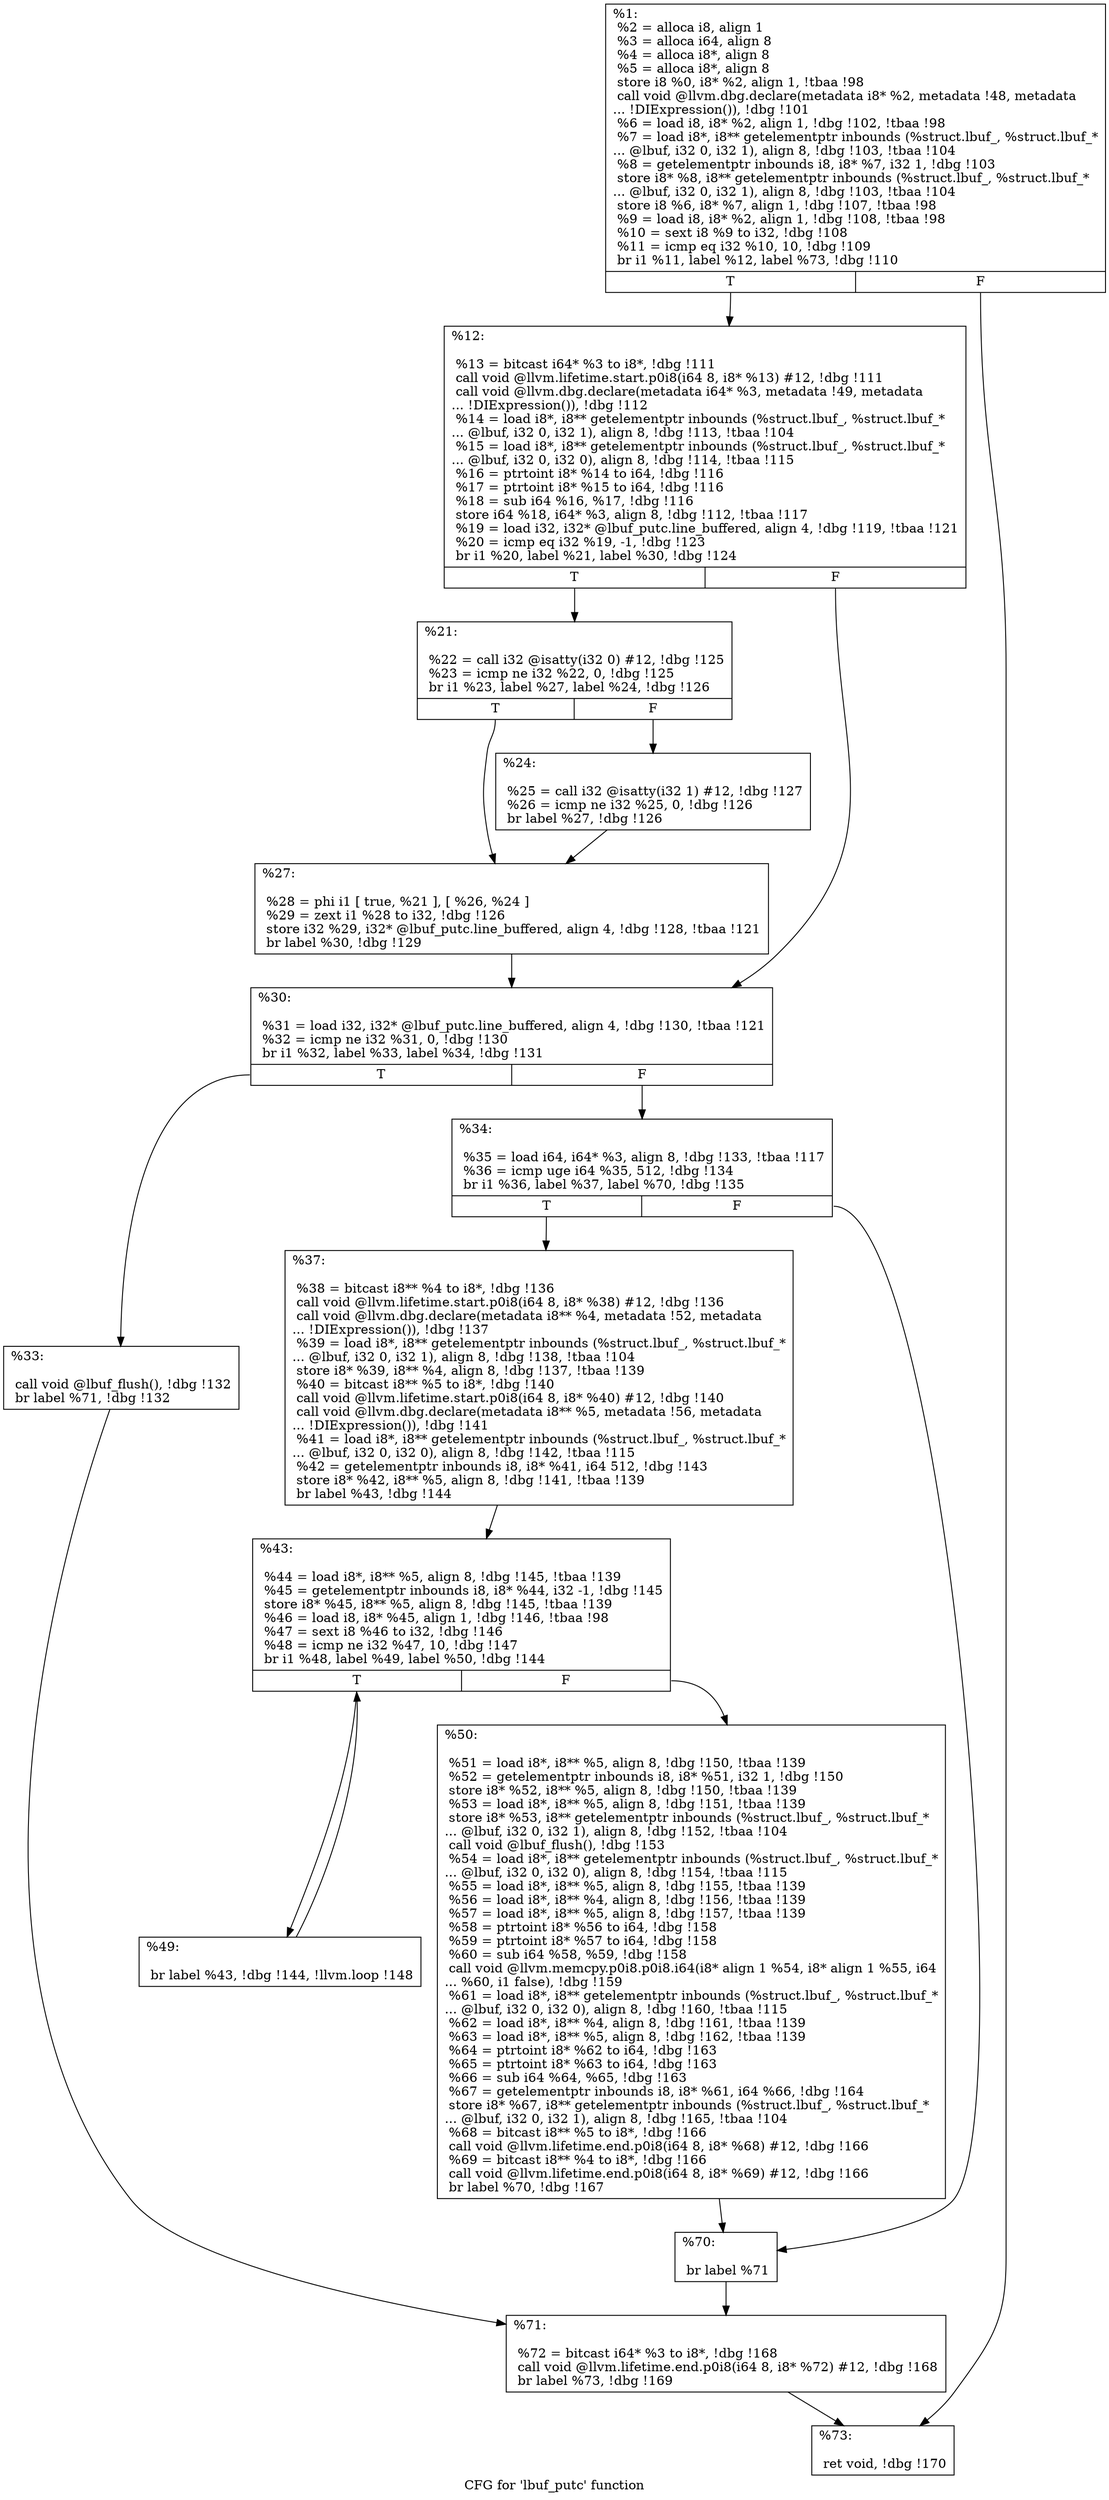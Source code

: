 digraph "CFG for 'lbuf_putc' function" {
	label="CFG for 'lbuf_putc' function";

	Node0x257a190 [shape=record,label="{%1:\l  %2 = alloca i8, align 1\l  %3 = alloca i64, align 8\l  %4 = alloca i8*, align 8\l  %5 = alloca i8*, align 8\l  store i8 %0, i8* %2, align 1, !tbaa !98\l  call void @llvm.dbg.declare(metadata i8* %2, metadata !48, metadata\l... !DIExpression()), !dbg !101\l  %6 = load i8, i8* %2, align 1, !dbg !102, !tbaa !98\l  %7 = load i8*, i8** getelementptr inbounds (%struct.lbuf_, %struct.lbuf_*\l... @lbuf, i32 0, i32 1), align 8, !dbg !103, !tbaa !104\l  %8 = getelementptr inbounds i8, i8* %7, i32 1, !dbg !103\l  store i8* %8, i8** getelementptr inbounds (%struct.lbuf_, %struct.lbuf_*\l... @lbuf, i32 0, i32 1), align 8, !dbg !103, !tbaa !104\l  store i8 %6, i8* %7, align 1, !dbg !107, !tbaa !98\l  %9 = load i8, i8* %2, align 1, !dbg !108, !tbaa !98\l  %10 = sext i8 %9 to i32, !dbg !108\l  %11 = icmp eq i32 %10, 10, !dbg !109\l  br i1 %11, label %12, label %73, !dbg !110\l|{<s0>T|<s1>F}}"];
	Node0x257a190:s0 -> Node0x2567f30;
	Node0x257a190:s1 -> Node0x2568340;
	Node0x2567f30 [shape=record,label="{%12:\l\l  %13 = bitcast i64* %3 to i8*, !dbg !111\l  call void @llvm.lifetime.start.p0i8(i64 8, i8* %13) #12, !dbg !111\l  call void @llvm.dbg.declare(metadata i64* %3, metadata !49, metadata\l... !DIExpression()), !dbg !112\l  %14 = load i8*, i8** getelementptr inbounds (%struct.lbuf_, %struct.lbuf_*\l... @lbuf, i32 0, i32 1), align 8, !dbg !113, !tbaa !104\l  %15 = load i8*, i8** getelementptr inbounds (%struct.lbuf_, %struct.lbuf_*\l... @lbuf, i32 0, i32 0), align 8, !dbg !114, !tbaa !115\l  %16 = ptrtoint i8* %14 to i64, !dbg !116\l  %17 = ptrtoint i8* %15 to i64, !dbg !116\l  %18 = sub i64 %16, %17, !dbg !116\l  store i64 %18, i64* %3, align 8, !dbg !112, !tbaa !117\l  %19 = load i32, i32* @lbuf_putc.line_buffered, align 4, !dbg !119, !tbaa !121\l  %20 = icmp eq i32 %19, -1, !dbg !123\l  br i1 %20, label %21, label %30, !dbg !124\l|{<s0>T|<s1>F}}"];
	Node0x2567f30:s0 -> Node0x2567f80;
	Node0x2567f30:s1 -> Node0x2568070;
	Node0x2567f80 [shape=record,label="{%21:\l\l  %22 = call i32 @isatty(i32 0) #12, !dbg !125\l  %23 = icmp ne i32 %22, 0, !dbg !125\l  br i1 %23, label %27, label %24, !dbg !126\l|{<s0>T|<s1>F}}"];
	Node0x2567f80:s0 -> Node0x2568020;
	Node0x2567f80:s1 -> Node0x2567fd0;
	Node0x2567fd0 [shape=record,label="{%24:\l\l  %25 = call i32 @isatty(i32 1) #12, !dbg !127\l  %26 = icmp ne i32 %25, 0, !dbg !126\l  br label %27, !dbg !126\l}"];
	Node0x2567fd0 -> Node0x2568020;
	Node0x2568020 [shape=record,label="{%27:\l\l  %28 = phi i1 [ true, %21 ], [ %26, %24 ]\l  %29 = zext i1 %28 to i32, !dbg !126\l  store i32 %29, i32* @lbuf_putc.line_buffered, align 4, !dbg !128, !tbaa !121\l  br label %30, !dbg !129\l}"];
	Node0x2568020 -> Node0x2568070;
	Node0x2568070 [shape=record,label="{%30:\l\l  %31 = load i32, i32* @lbuf_putc.line_buffered, align 4, !dbg !130, !tbaa !121\l  %32 = icmp ne i32 %31, 0, !dbg !130\l  br i1 %32, label %33, label %34, !dbg !131\l|{<s0>T|<s1>F}}"];
	Node0x2568070:s0 -> Node0x25680c0;
	Node0x2568070:s1 -> Node0x2568110;
	Node0x25680c0 [shape=record,label="{%33:\l\l  call void @lbuf_flush(), !dbg !132\l  br label %71, !dbg !132\l}"];
	Node0x25680c0 -> Node0x25682f0;
	Node0x2568110 [shape=record,label="{%34:\l\l  %35 = load i64, i64* %3, align 8, !dbg !133, !tbaa !117\l  %36 = icmp uge i64 %35, 512, !dbg !134\l  br i1 %36, label %37, label %70, !dbg !135\l|{<s0>T|<s1>F}}"];
	Node0x2568110:s0 -> Node0x2568160;
	Node0x2568110:s1 -> Node0x25682a0;
	Node0x2568160 [shape=record,label="{%37:\l\l  %38 = bitcast i8** %4 to i8*, !dbg !136\l  call void @llvm.lifetime.start.p0i8(i64 8, i8* %38) #12, !dbg !136\l  call void @llvm.dbg.declare(metadata i8** %4, metadata !52, metadata\l... !DIExpression()), !dbg !137\l  %39 = load i8*, i8** getelementptr inbounds (%struct.lbuf_, %struct.lbuf_*\l... @lbuf, i32 0, i32 1), align 8, !dbg !138, !tbaa !104\l  store i8* %39, i8** %4, align 8, !dbg !137, !tbaa !139\l  %40 = bitcast i8** %5 to i8*, !dbg !140\l  call void @llvm.lifetime.start.p0i8(i64 8, i8* %40) #12, !dbg !140\l  call void @llvm.dbg.declare(metadata i8** %5, metadata !56, metadata\l... !DIExpression()), !dbg !141\l  %41 = load i8*, i8** getelementptr inbounds (%struct.lbuf_, %struct.lbuf_*\l... @lbuf, i32 0, i32 0), align 8, !dbg !142, !tbaa !115\l  %42 = getelementptr inbounds i8, i8* %41, i64 512, !dbg !143\l  store i8* %42, i8** %5, align 8, !dbg !141, !tbaa !139\l  br label %43, !dbg !144\l}"];
	Node0x2568160 -> Node0x25681b0;
	Node0x25681b0 [shape=record,label="{%43:\l\l  %44 = load i8*, i8** %5, align 8, !dbg !145, !tbaa !139\l  %45 = getelementptr inbounds i8, i8* %44, i32 -1, !dbg !145\l  store i8* %45, i8** %5, align 8, !dbg !145, !tbaa !139\l  %46 = load i8, i8* %45, align 1, !dbg !146, !tbaa !98\l  %47 = sext i8 %46 to i32, !dbg !146\l  %48 = icmp ne i32 %47, 10, !dbg !147\l  br i1 %48, label %49, label %50, !dbg !144\l|{<s0>T|<s1>F}}"];
	Node0x25681b0:s0 -> Node0x2568200;
	Node0x25681b0:s1 -> Node0x2568250;
	Node0x2568200 [shape=record,label="{%49:\l\l  br label %43, !dbg !144, !llvm.loop !148\l}"];
	Node0x2568200 -> Node0x25681b0;
	Node0x2568250 [shape=record,label="{%50:\l\l  %51 = load i8*, i8** %5, align 8, !dbg !150, !tbaa !139\l  %52 = getelementptr inbounds i8, i8* %51, i32 1, !dbg !150\l  store i8* %52, i8** %5, align 8, !dbg !150, !tbaa !139\l  %53 = load i8*, i8** %5, align 8, !dbg !151, !tbaa !139\l  store i8* %53, i8** getelementptr inbounds (%struct.lbuf_, %struct.lbuf_*\l... @lbuf, i32 0, i32 1), align 8, !dbg !152, !tbaa !104\l  call void @lbuf_flush(), !dbg !153\l  %54 = load i8*, i8** getelementptr inbounds (%struct.lbuf_, %struct.lbuf_*\l... @lbuf, i32 0, i32 0), align 8, !dbg !154, !tbaa !115\l  %55 = load i8*, i8** %5, align 8, !dbg !155, !tbaa !139\l  %56 = load i8*, i8** %4, align 8, !dbg !156, !tbaa !139\l  %57 = load i8*, i8** %5, align 8, !dbg !157, !tbaa !139\l  %58 = ptrtoint i8* %56 to i64, !dbg !158\l  %59 = ptrtoint i8* %57 to i64, !dbg !158\l  %60 = sub i64 %58, %59, !dbg !158\l  call void @llvm.memcpy.p0i8.p0i8.i64(i8* align 1 %54, i8* align 1 %55, i64\l... %60, i1 false), !dbg !159\l  %61 = load i8*, i8** getelementptr inbounds (%struct.lbuf_, %struct.lbuf_*\l... @lbuf, i32 0, i32 0), align 8, !dbg !160, !tbaa !115\l  %62 = load i8*, i8** %4, align 8, !dbg !161, !tbaa !139\l  %63 = load i8*, i8** %5, align 8, !dbg !162, !tbaa !139\l  %64 = ptrtoint i8* %62 to i64, !dbg !163\l  %65 = ptrtoint i8* %63 to i64, !dbg !163\l  %66 = sub i64 %64, %65, !dbg !163\l  %67 = getelementptr inbounds i8, i8* %61, i64 %66, !dbg !164\l  store i8* %67, i8** getelementptr inbounds (%struct.lbuf_, %struct.lbuf_*\l... @lbuf, i32 0, i32 1), align 8, !dbg !165, !tbaa !104\l  %68 = bitcast i8** %5 to i8*, !dbg !166\l  call void @llvm.lifetime.end.p0i8(i64 8, i8* %68) #12, !dbg !166\l  %69 = bitcast i8** %4 to i8*, !dbg !166\l  call void @llvm.lifetime.end.p0i8(i64 8, i8* %69) #12, !dbg !166\l  br label %70, !dbg !167\l}"];
	Node0x2568250 -> Node0x25682a0;
	Node0x25682a0 [shape=record,label="{%70:\l\l  br label %71\l}"];
	Node0x25682a0 -> Node0x25682f0;
	Node0x25682f0 [shape=record,label="{%71:\l\l  %72 = bitcast i64* %3 to i8*, !dbg !168\l  call void @llvm.lifetime.end.p0i8(i64 8, i8* %72) #12, !dbg !168\l  br label %73, !dbg !169\l}"];
	Node0x25682f0 -> Node0x2568340;
	Node0x2568340 [shape=record,label="{%73:\l\l  ret void, !dbg !170\l}"];
}
